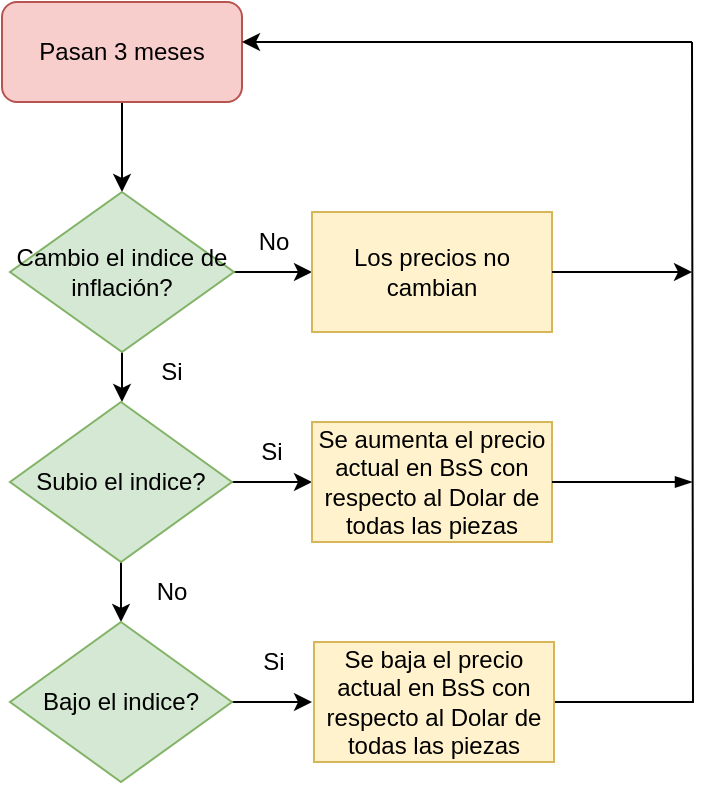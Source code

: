 <mxfile version="10.6.7" type="device"><diagram id="4fAUtl6oEkzVibYN3ypi" name="Page-1"><mxGraphModel dx="1977" dy="747" grid="1" gridSize="10" guides="1" tooltips="1" connect="1" arrows="1" fold="1" page="1" pageScale="1" pageWidth="583" pageHeight="413" math="0" shadow="0"><root><mxCell id="0"/><mxCell id="1" parent="0"/><mxCell id="f2nGoe6IRTDVN_i2VUTL-8" value="" style="edgeStyle=orthogonalEdgeStyle;rounded=0;orthogonalLoop=1;jettySize=auto;html=1;" edge="1" parent="1" source="f2nGoe6IRTDVN_i2VUTL-1" target="f2nGoe6IRTDVN_i2VUTL-5"><mxGeometry relative="1" as="geometry"/></mxCell><mxCell id="f2nGoe6IRTDVN_i2VUTL-1" value="Pasan 3 meses" style="rounded=1;whiteSpace=wrap;html=1;fillColor=#f8cecc;strokeColor=#b85450;" vertex="1" parent="1"><mxGeometry x="-5" width="120" height="50" as="geometry"/></mxCell><mxCell id="f2nGoe6IRTDVN_i2VUTL-9" style="edgeStyle=orthogonalEdgeStyle;rounded=0;orthogonalLoop=1;jettySize=auto;html=1;" edge="1" parent="1" source="f2nGoe6IRTDVN_i2VUTL-5"><mxGeometry relative="1" as="geometry"><mxPoint x="150" y="135" as="targetPoint"/></mxGeometry></mxCell><mxCell id="f2nGoe6IRTDVN_i2VUTL-12" style="edgeStyle=orthogonalEdgeStyle;rounded=0;orthogonalLoop=1;jettySize=auto;html=1;" edge="1" parent="1" source="f2nGoe6IRTDVN_i2VUTL-5"><mxGeometry relative="1" as="geometry"><mxPoint x="55" y="200" as="targetPoint"/></mxGeometry></mxCell><mxCell id="f2nGoe6IRTDVN_i2VUTL-5" value="&lt;font style=&quot;font-size: 12px&quot;&gt;Cambio el indice de inflación?&lt;/font&gt;" style="rhombus;whiteSpace=wrap;html=1;fillColor=#d5e8d4;strokeColor=#82b366;" vertex="1" parent="1"><mxGeometry x="-1" y="95" width="112" height="80" as="geometry"/></mxCell><mxCell id="f2nGoe6IRTDVN_i2VUTL-10" value="No" style="text;html=1;strokeColor=none;fillColor=none;align=center;verticalAlign=middle;whiteSpace=wrap;rounded=0;" vertex="1" parent="1"><mxGeometry x="111" y="110" width="40" height="20" as="geometry"/></mxCell><mxCell id="f2nGoe6IRTDVN_i2VUTL-14" style="edgeStyle=orthogonalEdgeStyle;rounded=0;orthogonalLoop=1;jettySize=auto;html=1;" edge="1" parent="1" source="f2nGoe6IRTDVN_i2VUTL-13"><mxGeometry relative="1" as="geometry"><mxPoint x="150" y="240" as="targetPoint"/></mxGeometry></mxCell><mxCell id="f2nGoe6IRTDVN_i2VUTL-17" style="edgeStyle=orthogonalEdgeStyle;rounded=0;orthogonalLoop=1;jettySize=auto;html=1;" edge="1" parent="1" source="f2nGoe6IRTDVN_i2VUTL-13"><mxGeometry relative="1" as="geometry"><mxPoint x="54.5" y="310" as="targetPoint"/></mxGeometry></mxCell><mxCell id="f2nGoe6IRTDVN_i2VUTL-13" value="Subio el indice?" style="rhombus;whiteSpace=wrap;html=1;fillColor=#d5e8d4;strokeColor=#82b366;" vertex="1" parent="1"><mxGeometry x="-1" y="200" width="111" height="80" as="geometry"/></mxCell><mxCell id="f2nGoe6IRTDVN_i2VUTL-16" value="Si" style="text;html=1;strokeColor=none;fillColor=none;align=center;verticalAlign=middle;whiteSpace=wrap;rounded=0;" vertex="1" parent="1"><mxGeometry x="110" y="215" width="40" height="20" as="geometry"/></mxCell><mxCell id="f2nGoe6IRTDVN_i2VUTL-19" value="Si" style="text;html=1;strokeColor=none;fillColor=none;align=center;verticalAlign=middle;whiteSpace=wrap;rounded=0;" vertex="1" parent="1"><mxGeometry x="60" y="175" width="40" height="20" as="geometry"/></mxCell><mxCell id="f2nGoe6IRTDVN_i2VUTL-21" style="edgeStyle=orthogonalEdgeStyle;rounded=0;orthogonalLoop=1;jettySize=auto;html=1;" edge="1" parent="1" source="f2nGoe6IRTDVN_i2VUTL-20"><mxGeometry relative="1" as="geometry"><mxPoint x="150" y="350" as="targetPoint"/></mxGeometry></mxCell><mxCell id="f2nGoe6IRTDVN_i2VUTL-20" value="Bajo el indice?" style="rhombus;whiteSpace=wrap;html=1;fillColor=#d5e8d4;strokeColor=#82b366;" vertex="1" parent="1"><mxGeometry x="-1" y="310" width="111" height="80" as="geometry"/></mxCell><mxCell id="f2nGoe6IRTDVN_i2VUTL-22" value="Si" style="text;html=1;strokeColor=none;fillColor=none;align=center;verticalAlign=middle;whiteSpace=wrap;rounded=0;" vertex="1" parent="1"><mxGeometry x="111" y="320" width="40" height="20" as="geometry"/></mxCell><mxCell id="f2nGoe6IRTDVN_i2VUTL-23" value="No" style="text;html=1;strokeColor=none;fillColor=none;align=center;verticalAlign=middle;whiteSpace=wrap;rounded=0;" vertex="1" parent="1"><mxGeometry x="60" y="285" width="40" height="20" as="geometry"/></mxCell><mxCell id="f2nGoe6IRTDVN_i2VUTL-25" value="&lt;span&gt;Los precios no cambian&lt;/span&gt;" style="rounded=0;whiteSpace=wrap;html=1;fillColor=#fff2cc;strokeColor=#d6b656;" vertex="1" parent="1"><mxGeometry x="150" y="105" width="120" height="60" as="geometry"/></mxCell><mxCell id="f2nGoe6IRTDVN_i2VUTL-26" value="&lt;span&gt;Se aumenta el precio actual en BsS con respecto al Dolar de todas las piezas&lt;/span&gt;" style="rounded=0;whiteSpace=wrap;html=1;fillColor=#fff2cc;strokeColor=#d6b656;" vertex="1" parent="1"><mxGeometry x="150" y="210" width="120" height="60" as="geometry"/></mxCell><mxCell id="f2nGoe6IRTDVN_i2VUTL-31" style="edgeStyle=orthogonalEdgeStyle;rounded=0;orthogonalLoop=1;jettySize=auto;html=1;endArrow=none;endFill=0;" edge="1" parent="1" source="f2nGoe6IRTDVN_i2VUTL-27"><mxGeometry relative="1" as="geometry"><mxPoint x="340" y="20" as="targetPoint"/></mxGeometry></mxCell><mxCell id="f2nGoe6IRTDVN_i2VUTL-27" value="&lt;span&gt;Se baja el precio actual en BsS con respecto al Dolar de todas las piezas&lt;/span&gt;" style="rounded=0;whiteSpace=wrap;html=1;fillColor=#fff2cc;strokeColor=#d6b656;" vertex="1" parent="1"><mxGeometry x="151" y="320" width="120" height="60" as="geometry"/></mxCell><mxCell id="f2nGoe6IRTDVN_i2VUTL-32" value="" style="endArrow=classic;html=1;entryX=1;entryY=0.4;entryDx=0;entryDy=0;entryPerimeter=0;" edge="1" parent="1" target="f2nGoe6IRTDVN_i2VUTL-1"><mxGeometry width="50" height="50" relative="1" as="geometry"><mxPoint x="340" y="20" as="sourcePoint"/><mxPoint x="296" y="10" as="targetPoint"/></mxGeometry></mxCell><mxCell id="f2nGoe6IRTDVN_i2VUTL-33" value="" style="endArrow=blockThin;html=1;exitX=1;exitY=0.5;exitDx=0;exitDy=0;endFill=1;" edge="1" parent="1" source="f2nGoe6IRTDVN_i2VUTL-26"><mxGeometry width="50" height="50" relative="1" as="geometry"><mxPoint x="271" y="265" as="sourcePoint"/><mxPoint x="340" y="240" as="targetPoint"/></mxGeometry></mxCell><mxCell id="f2nGoe6IRTDVN_i2VUTL-34" value="" style="endArrow=classic;html=1;exitX=1;exitY=0.5;exitDx=0;exitDy=0;" edge="1" parent="1" source="f2nGoe6IRTDVN_i2VUTL-25"><mxGeometry width="50" height="50" relative="1" as="geometry"><mxPoint x="280" y="160" as="sourcePoint"/><mxPoint x="340" y="135" as="targetPoint"/></mxGeometry></mxCell></root></mxGraphModel></diagram></mxfile>